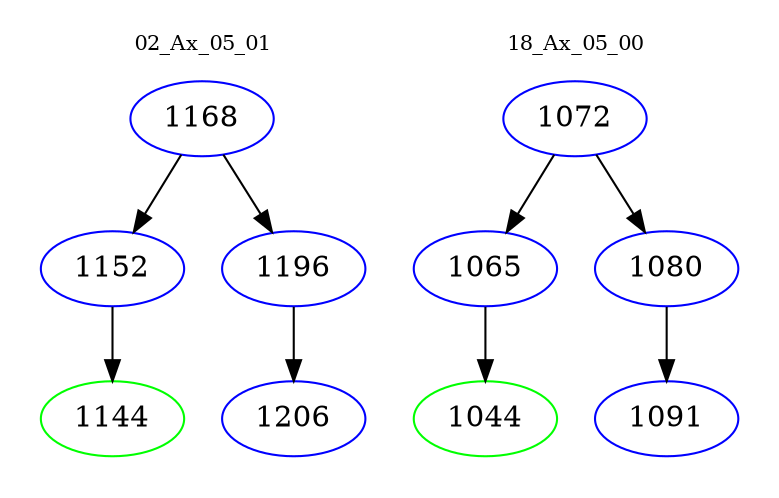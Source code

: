 digraph{
subgraph cluster_0 {
color = white
label = "02_Ax_05_01";
fontsize=10;
T0_1168 [label="1168", color="blue"]
T0_1168 -> T0_1152 [color="black"]
T0_1152 [label="1152", color="blue"]
T0_1152 -> T0_1144 [color="black"]
T0_1144 [label="1144", color="green"]
T0_1168 -> T0_1196 [color="black"]
T0_1196 [label="1196", color="blue"]
T0_1196 -> T0_1206 [color="black"]
T0_1206 [label="1206", color="blue"]
}
subgraph cluster_1 {
color = white
label = "18_Ax_05_00";
fontsize=10;
T1_1072 [label="1072", color="blue"]
T1_1072 -> T1_1065 [color="black"]
T1_1065 [label="1065", color="blue"]
T1_1065 -> T1_1044 [color="black"]
T1_1044 [label="1044", color="green"]
T1_1072 -> T1_1080 [color="black"]
T1_1080 [label="1080", color="blue"]
T1_1080 -> T1_1091 [color="black"]
T1_1091 [label="1091", color="blue"]
}
}
